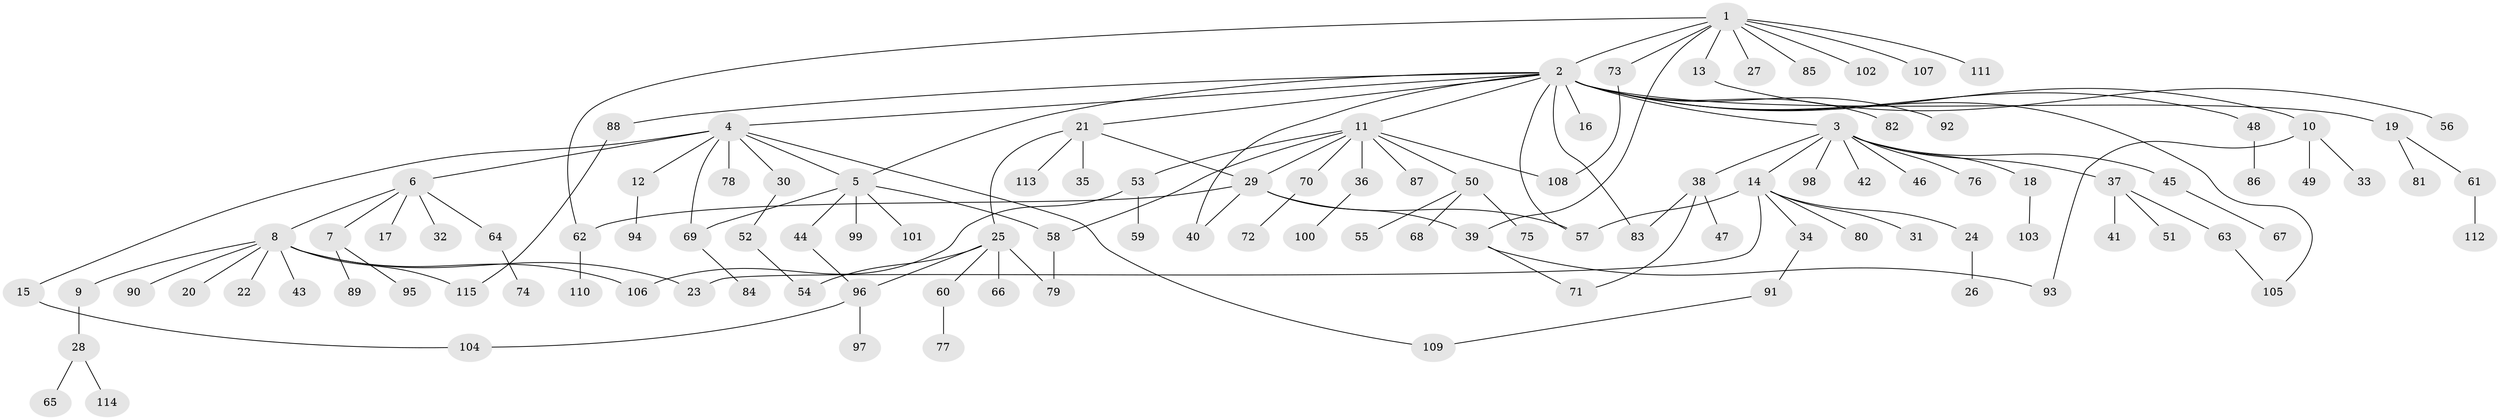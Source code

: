 // Generated by graph-tools (version 1.1) at 2025/14/03/09/25 04:14:25]
// undirected, 115 vertices, 136 edges
graph export_dot {
graph [start="1"]
  node [color=gray90,style=filled];
  1;
  2;
  3;
  4;
  5;
  6;
  7;
  8;
  9;
  10;
  11;
  12;
  13;
  14;
  15;
  16;
  17;
  18;
  19;
  20;
  21;
  22;
  23;
  24;
  25;
  26;
  27;
  28;
  29;
  30;
  31;
  32;
  33;
  34;
  35;
  36;
  37;
  38;
  39;
  40;
  41;
  42;
  43;
  44;
  45;
  46;
  47;
  48;
  49;
  50;
  51;
  52;
  53;
  54;
  55;
  56;
  57;
  58;
  59;
  60;
  61;
  62;
  63;
  64;
  65;
  66;
  67;
  68;
  69;
  70;
  71;
  72;
  73;
  74;
  75;
  76;
  77;
  78;
  79;
  80;
  81;
  82;
  83;
  84;
  85;
  86;
  87;
  88;
  89;
  90;
  91;
  92;
  93;
  94;
  95;
  96;
  97;
  98;
  99;
  100;
  101;
  102;
  103;
  104;
  105;
  106;
  107;
  108;
  109;
  110;
  111;
  112;
  113;
  114;
  115;
  1 -- 2;
  1 -- 13;
  1 -- 27;
  1 -- 39;
  1 -- 62;
  1 -- 73;
  1 -- 85;
  1 -- 102;
  1 -- 107;
  1 -- 111;
  2 -- 3;
  2 -- 4;
  2 -- 5;
  2 -- 10;
  2 -- 11;
  2 -- 16;
  2 -- 19;
  2 -- 21;
  2 -- 40;
  2 -- 48;
  2 -- 57;
  2 -- 82;
  2 -- 83;
  2 -- 88;
  2 -- 92;
  2 -- 105;
  3 -- 14;
  3 -- 18;
  3 -- 37;
  3 -- 38;
  3 -- 42;
  3 -- 45;
  3 -- 46;
  3 -- 76;
  3 -- 98;
  4 -- 5;
  4 -- 6;
  4 -- 12;
  4 -- 15;
  4 -- 30;
  4 -- 69;
  4 -- 78;
  4 -- 109;
  5 -- 44;
  5 -- 58;
  5 -- 69;
  5 -- 99;
  5 -- 101;
  6 -- 7;
  6 -- 8;
  6 -- 17;
  6 -- 32;
  6 -- 64;
  7 -- 89;
  7 -- 95;
  8 -- 9;
  8 -- 20;
  8 -- 22;
  8 -- 23;
  8 -- 43;
  8 -- 90;
  8 -- 106;
  8 -- 115;
  9 -- 28;
  10 -- 33;
  10 -- 49;
  10 -- 93;
  11 -- 29;
  11 -- 36;
  11 -- 50;
  11 -- 53;
  11 -- 58;
  11 -- 70;
  11 -- 87;
  11 -- 108;
  12 -- 94;
  13 -- 56;
  14 -- 23;
  14 -- 24;
  14 -- 31;
  14 -- 34;
  14 -- 57;
  14 -- 80;
  15 -- 104;
  18 -- 103;
  19 -- 61;
  19 -- 81;
  21 -- 25;
  21 -- 29;
  21 -- 35;
  21 -- 113;
  24 -- 26;
  25 -- 54;
  25 -- 60;
  25 -- 66;
  25 -- 79;
  25 -- 96;
  28 -- 65;
  28 -- 114;
  29 -- 39;
  29 -- 40;
  29 -- 57;
  29 -- 62;
  30 -- 52;
  34 -- 91;
  36 -- 100;
  37 -- 41;
  37 -- 51;
  37 -- 63;
  38 -- 47;
  38 -- 71;
  38 -- 83;
  39 -- 71;
  39 -- 93;
  44 -- 96;
  45 -- 67;
  48 -- 86;
  50 -- 55;
  50 -- 68;
  50 -- 75;
  52 -- 54;
  53 -- 59;
  53 -- 106;
  58 -- 79;
  60 -- 77;
  61 -- 112;
  62 -- 110;
  63 -- 105;
  64 -- 74;
  69 -- 84;
  70 -- 72;
  73 -- 108;
  88 -- 115;
  91 -- 109;
  96 -- 97;
  96 -- 104;
}

